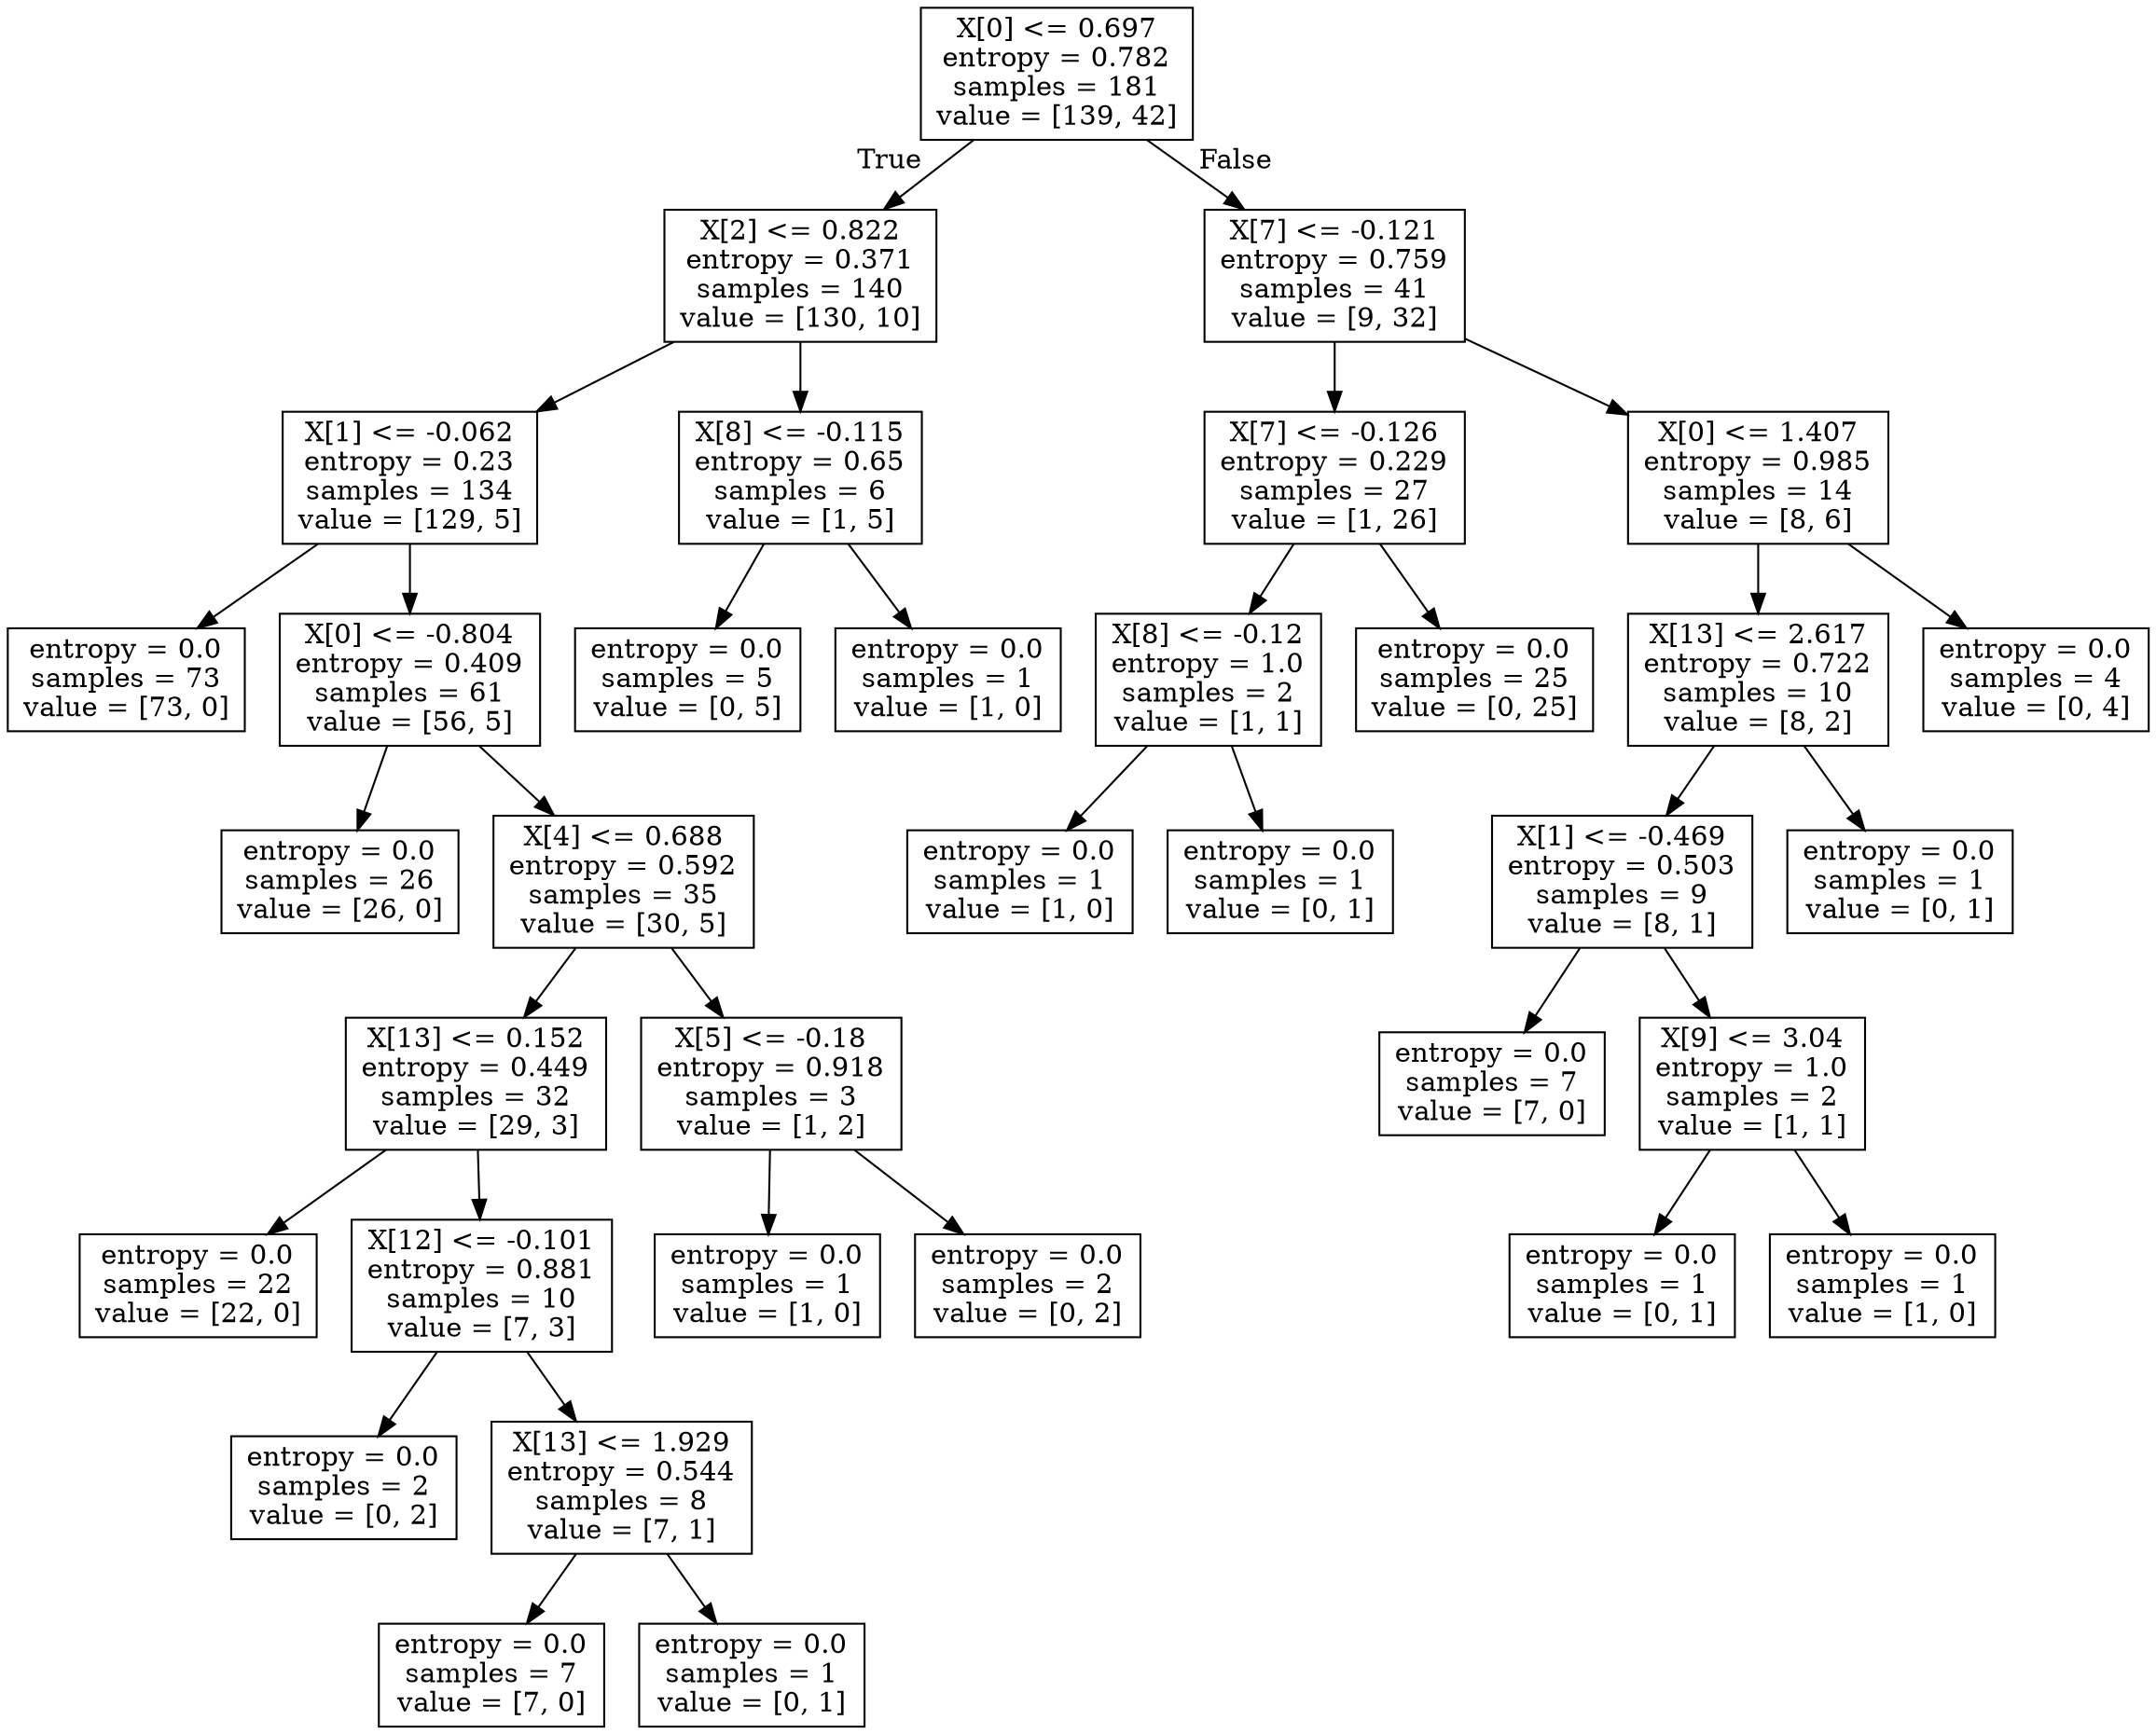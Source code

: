 digraph Tree {
node [shape=box] ;
0 [label="X[0] <= 0.697\nentropy = 0.782\nsamples = 181\nvalue = [139, 42]"] ;
1 [label="X[2] <= 0.822\nentropy = 0.371\nsamples = 140\nvalue = [130, 10]"] ;
0 -> 1 [labeldistance=2.5, labelangle=45, headlabel="True"] ;
2 [label="X[1] <= -0.062\nentropy = 0.23\nsamples = 134\nvalue = [129, 5]"] ;
1 -> 2 ;
3 [label="entropy = 0.0\nsamples = 73\nvalue = [73, 0]"] ;
2 -> 3 ;
4 [label="X[0] <= -0.804\nentropy = 0.409\nsamples = 61\nvalue = [56, 5]"] ;
2 -> 4 ;
5 [label="entropy = 0.0\nsamples = 26\nvalue = [26, 0]"] ;
4 -> 5 ;
6 [label="X[4] <= 0.688\nentropy = 0.592\nsamples = 35\nvalue = [30, 5]"] ;
4 -> 6 ;
7 [label="X[13] <= 0.152\nentropy = 0.449\nsamples = 32\nvalue = [29, 3]"] ;
6 -> 7 ;
8 [label="entropy = 0.0\nsamples = 22\nvalue = [22, 0]"] ;
7 -> 8 ;
9 [label="X[12] <= -0.101\nentropy = 0.881\nsamples = 10\nvalue = [7, 3]"] ;
7 -> 9 ;
10 [label="entropy = 0.0\nsamples = 2\nvalue = [0, 2]"] ;
9 -> 10 ;
11 [label="X[13] <= 1.929\nentropy = 0.544\nsamples = 8\nvalue = [7, 1]"] ;
9 -> 11 ;
12 [label="entropy = 0.0\nsamples = 7\nvalue = [7, 0]"] ;
11 -> 12 ;
13 [label="entropy = 0.0\nsamples = 1\nvalue = [0, 1]"] ;
11 -> 13 ;
14 [label="X[5] <= -0.18\nentropy = 0.918\nsamples = 3\nvalue = [1, 2]"] ;
6 -> 14 ;
15 [label="entropy = 0.0\nsamples = 1\nvalue = [1, 0]"] ;
14 -> 15 ;
16 [label="entropy = 0.0\nsamples = 2\nvalue = [0, 2]"] ;
14 -> 16 ;
17 [label="X[8] <= -0.115\nentropy = 0.65\nsamples = 6\nvalue = [1, 5]"] ;
1 -> 17 ;
18 [label="entropy = 0.0\nsamples = 5\nvalue = [0, 5]"] ;
17 -> 18 ;
19 [label="entropy = 0.0\nsamples = 1\nvalue = [1, 0]"] ;
17 -> 19 ;
20 [label="X[7] <= -0.121\nentropy = 0.759\nsamples = 41\nvalue = [9, 32]"] ;
0 -> 20 [labeldistance=2.5, labelangle=-45, headlabel="False"] ;
21 [label="X[7] <= -0.126\nentropy = 0.229\nsamples = 27\nvalue = [1, 26]"] ;
20 -> 21 ;
22 [label="X[8] <= -0.12\nentropy = 1.0\nsamples = 2\nvalue = [1, 1]"] ;
21 -> 22 ;
23 [label="entropy = 0.0\nsamples = 1\nvalue = [1, 0]"] ;
22 -> 23 ;
24 [label="entropy = 0.0\nsamples = 1\nvalue = [0, 1]"] ;
22 -> 24 ;
25 [label="entropy = 0.0\nsamples = 25\nvalue = [0, 25]"] ;
21 -> 25 ;
26 [label="X[0] <= 1.407\nentropy = 0.985\nsamples = 14\nvalue = [8, 6]"] ;
20 -> 26 ;
27 [label="X[13] <= 2.617\nentropy = 0.722\nsamples = 10\nvalue = [8, 2]"] ;
26 -> 27 ;
28 [label="X[1] <= -0.469\nentropy = 0.503\nsamples = 9\nvalue = [8, 1]"] ;
27 -> 28 ;
29 [label="entropy = 0.0\nsamples = 7\nvalue = [7, 0]"] ;
28 -> 29 ;
30 [label="X[9] <= 3.04\nentropy = 1.0\nsamples = 2\nvalue = [1, 1]"] ;
28 -> 30 ;
31 [label="entropy = 0.0\nsamples = 1\nvalue = [0, 1]"] ;
30 -> 31 ;
32 [label="entropy = 0.0\nsamples = 1\nvalue = [1, 0]"] ;
30 -> 32 ;
33 [label="entropy = 0.0\nsamples = 1\nvalue = [0, 1]"] ;
27 -> 33 ;
34 [label="entropy = 0.0\nsamples = 4\nvalue = [0, 4]"] ;
26 -> 34 ;
}